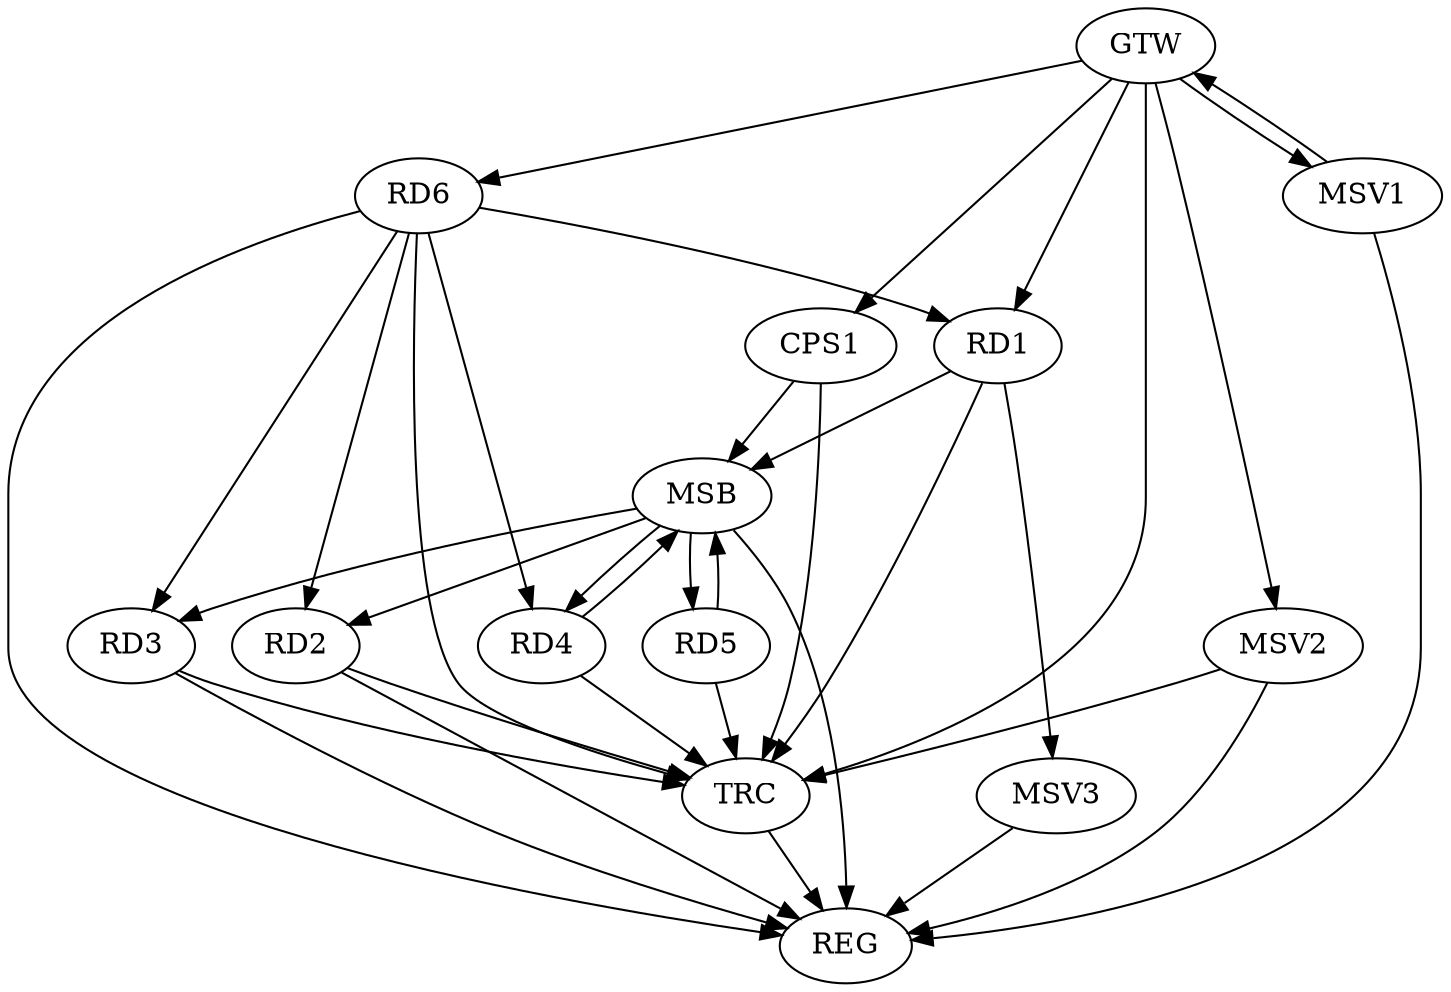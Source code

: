 strict digraph G {
  RD1 [ label="RD1" ];
  RD2 [ label="RD2" ];
  RD3 [ label="RD3" ];
  RD4 [ label="RD4" ];
  RD5 [ label="RD5" ];
  RD6 [ label="RD6" ];
  CPS1 [ label="CPS1" ];
  GTW [ label="GTW" ];
  REG [ label="REG" ];
  MSB [ label="MSB" ];
  TRC [ label="TRC" ];
  MSV1 [ label="MSV1" ];
  MSV2 [ label="MSV2" ];
  MSV3 [ label="MSV3" ];
  RD6 -> RD2;
  GTW -> RD1;
  GTW -> RD6;
  GTW -> CPS1;
  RD2 -> REG;
  RD3 -> REG;
  RD1 -> MSB;
  MSB -> RD2;
  MSB -> REG;
  RD4 -> MSB;
  RD5 -> MSB;
  CPS1 -> MSB;
  MSB -> RD3;
  MSB -> RD4;
  MSB -> RD5;
  RD1 -> TRC;
  RD2 -> TRC;
  RD3 -> TRC;
  RD4 -> TRC;
  RD5 -> TRC;
  RD6 -> TRC;
  CPS1 -> TRC;
  GTW -> TRC;
  TRC -> REG;
  RD6 -> REG;
  RD6 -> RD4;
  RD6 -> RD3;
  RD6 -> RD1;
  MSV1 -> GTW;
  GTW -> MSV1;
  MSV1 -> REG;
  GTW -> MSV2;
  MSV2 -> REG;
  MSV2 -> TRC;
  RD1 -> MSV3;
  MSV3 -> REG;
}
